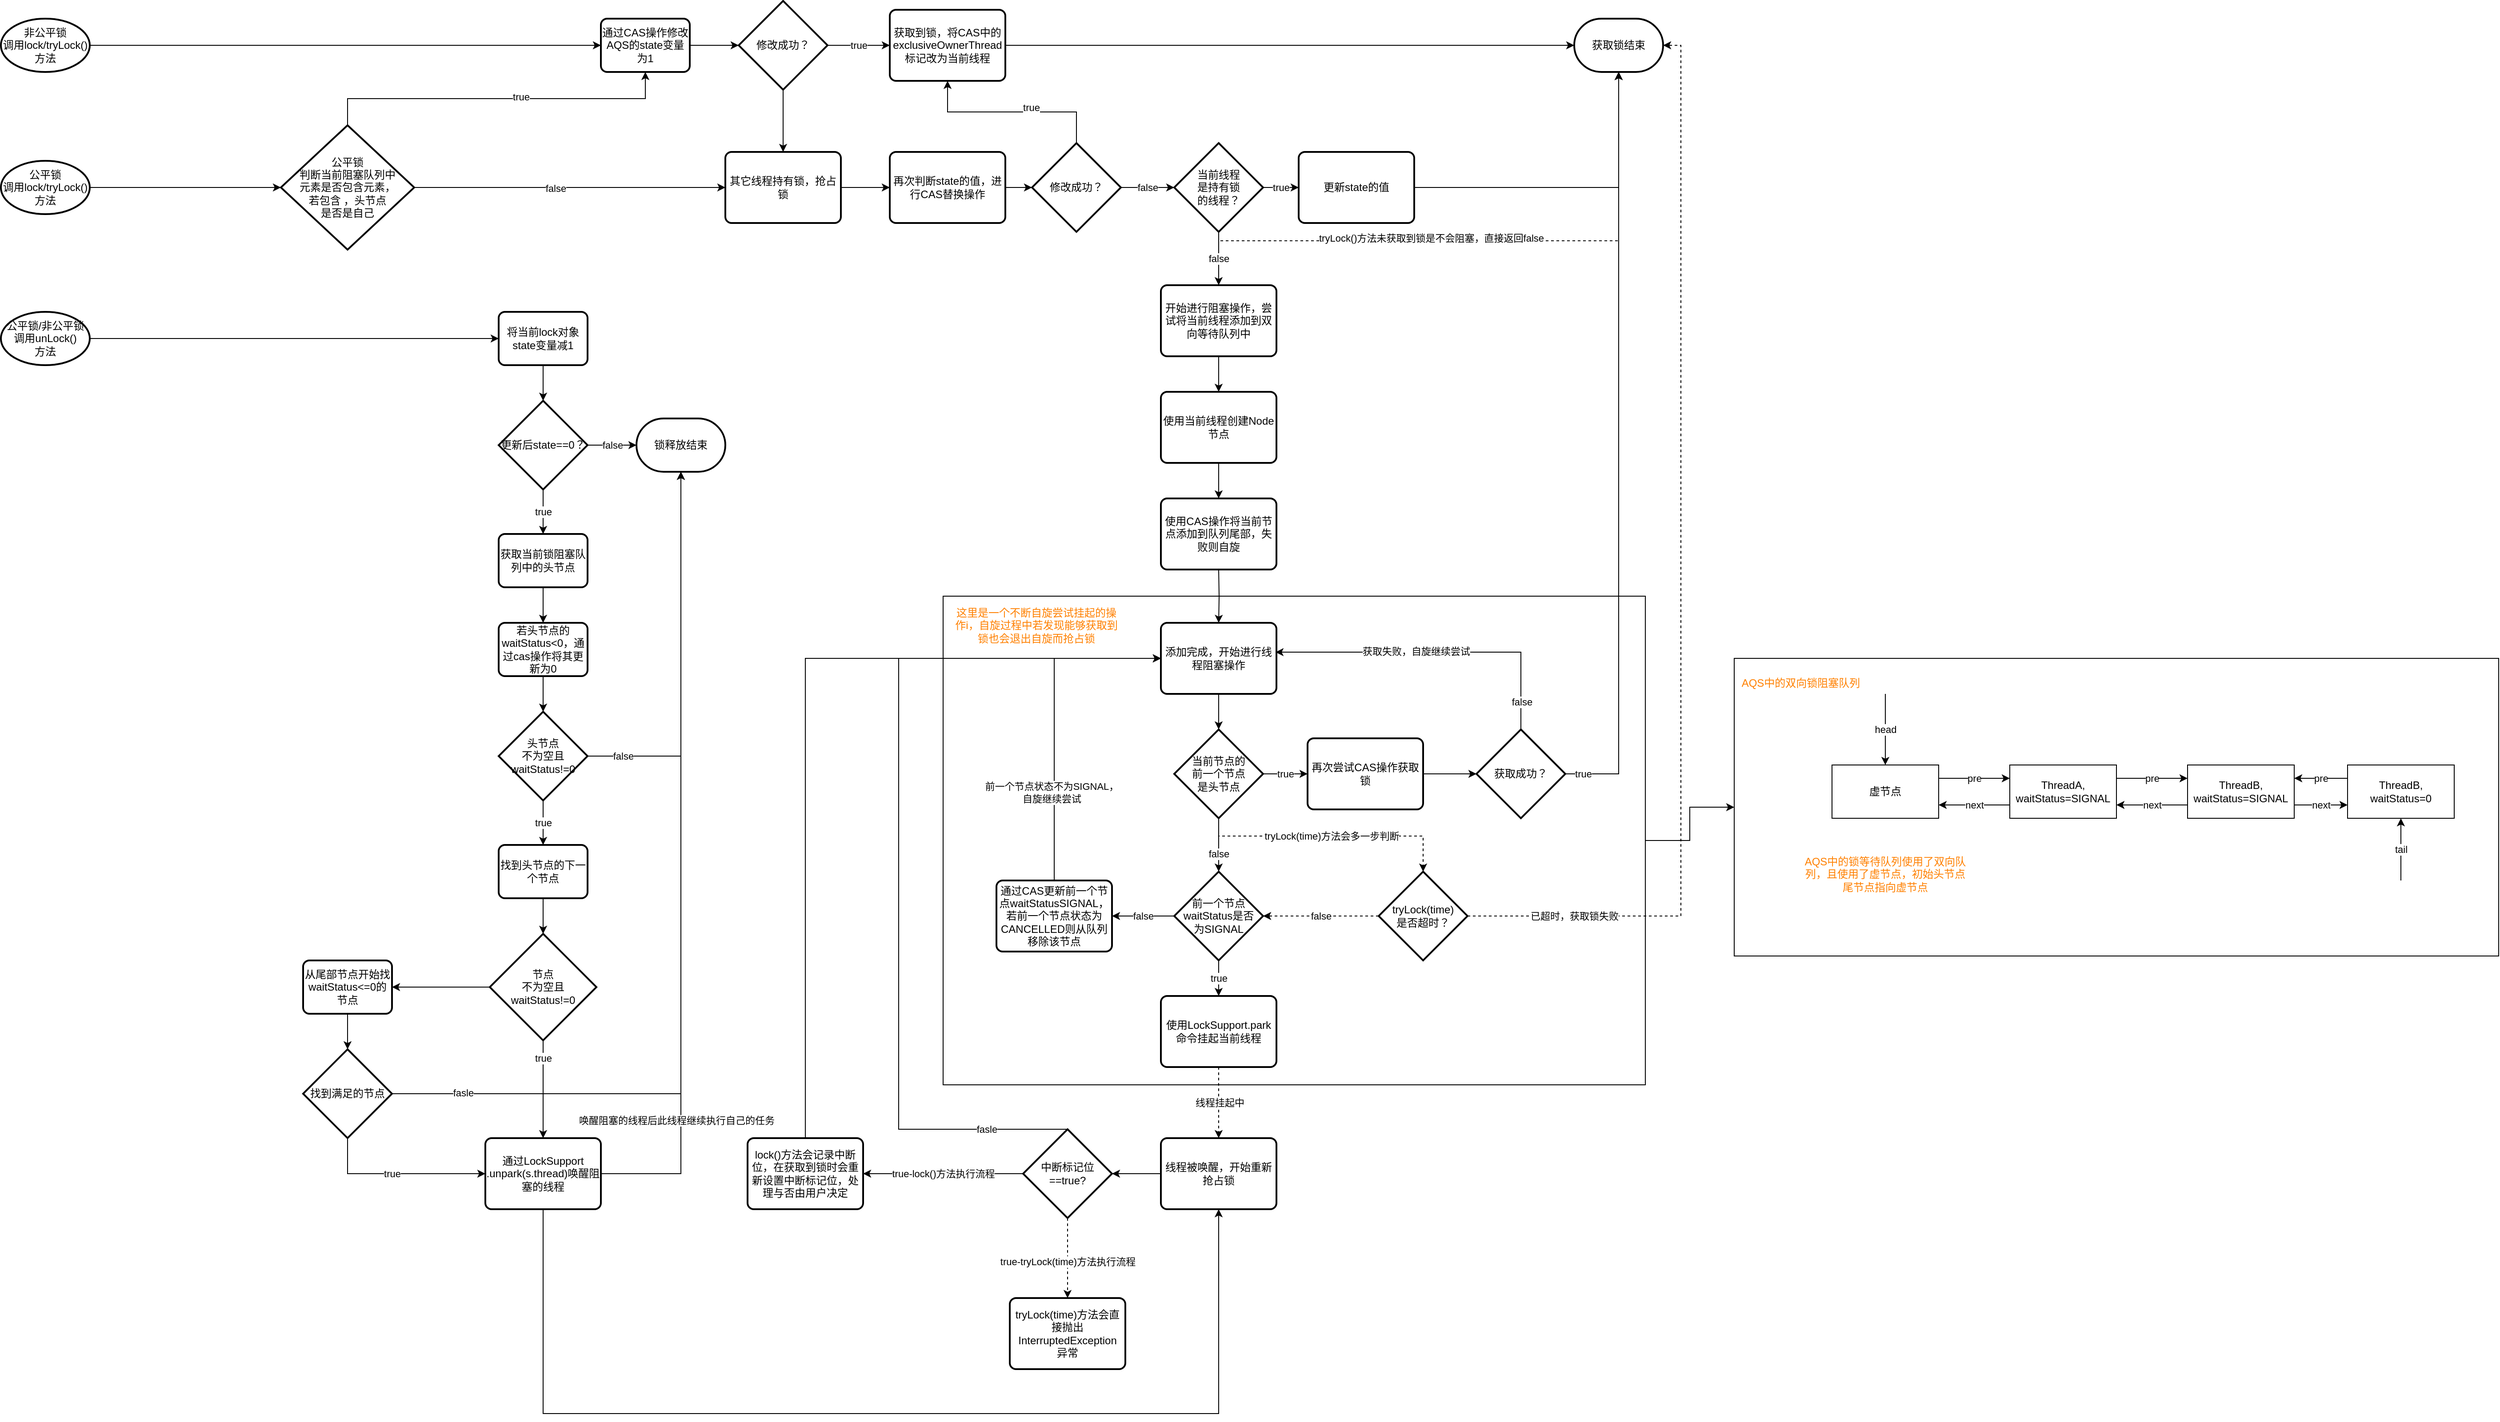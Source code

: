 <mxfile version="17.4.6" type="github"><diagram id="Fo5455U1g9uUfa7gWsRw" name="第 1 页"><mxGraphModel dx="2750" dy="827" grid="1" gridSize="10" guides="1" tooltips="1" connect="1" arrows="1" fold="1" page="0" pageScale="1" pageWidth="827" pageHeight="1169" math="0" shadow="0"><root><mxCell id="0"/><mxCell id="1" parent="0"/><mxCell id="-DH7uVkKfLV2x78GaPne-37" style="edgeStyle=orthogonalEdgeStyle;rounded=0;orthogonalLoop=1;jettySize=auto;html=1;exitX=1;exitY=0.5;exitDx=0;exitDy=0;fontColor=#000000;" parent="1" source="-DH7uVkKfLV2x78GaPne-15" target="-DH7uVkKfLV2x78GaPne-36" edge="1"><mxGeometry relative="1" as="geometry"/></mxCell><mxCell id="-DH7uVkKfLV2x78GaPne-15" value="" style="rounded=0;whiteSpace=wrap;html=1;fontColor=#000000;fillColor=none;" parent="1" vertex="1"><mxGeometry x="-130" y="980" width="790" height="550" as="geometry"/></mxCell><mxCell id="E1jgpCIhJk1g_cDhBVIw-1" value="非公平锁&lt;br&gt;调用lock/tryLock()&lt;br&gt;方法" style="strokeWidth=2;html=1;shape=mxgraph.flowchart.start_1;whiteSpace=wrap;" parent="1" vertex="1"><mxGeometry x="-1190" y="330" width="100" height="60" as="geometry"/></mxCell><mxCell id="E1jgpCIhJk1g_cDhBVIw-7" style="edgeStyle=orthogonalEdgeStyle;rounded=0;orthogonalLoop=1;jettySize=auto;html=1;exitX=1;exitY=0.5;exitDx=0;exitDy=0;exitPerimeter=0;" parent="1" source="E1jgpCIhJk1g_cDhBVIw-1" target="E1jgpCIhJk1g_cDhBVIw-5" edge="1"><mxGeometry relative="1" as="geometry"><mxPoint x="-530" y="360" as="sourcePoint"/></mxGeometry></mxCell><mxCell id="E1jgpCIhJk1g_cDhBVIw-10" style="edgeStyle=orthogonalEdgeStyle;rounded=0;orthogonalLoop=1;jettySize=auto;html=1;exitX=1;exitY=0.5;exitDx=0;exitDy=0;" parent="1" source="E1jgpCIhJk1g_cDhBVIw-5" target="E1jgpCIhJk1g_cDhBVIw-9" edge="1"><mxGeometry relative="1" as="geometry"/></mxCell><mxCell id="E1jgpCIhJk1g_cDhBVIw-5" value="通过CAS操作修改AQS的state变量为1" style="rounded=1;whiteSpace=wrap;html=1;absoluteArcSize=1;arcSize=14;strokeWidth=2;" parent="1" vertex="1"><mxGeometry x="-515" y="330" width="100" height="60" as="geometry"/></mxCell><mxCell id="E1jgpCIhJk1g_cDhBVIw-12" value="true" style="edgeStyle=orthogonalEdgeStyle;rounded=0;orthogonalLoop=1;jettySize=auto;html=1;exitX=1;exitY=0.5;exitDx=0;exitDy=0;exitPerimeter=0;" parent="1" source="E1jgpCIhJk1g_cDhBVIw-9" target="E1jgpCIhJk1g_cDhBVIw-11" edge="1"><mxGeometry relative="1" as="geometry"/></mxCell><mxCell id="E1jgpCIhJk1g_cDhBVIw-17" style="edgeStyle=orthogonalEdgeStyle;rounded=0;orthogonalLoop=1;jettySize=auto;html=1;exitX=0.5;exitY=1;exitDx=0;exitDy=0;exitPerimeter=0;" parent="1" source="E1jgpCIhJk1g_cDhBVIw-9" target="E1jgpCIhJk1g_cDhBVIw-16" edge="1"><mxGeometry relative="1" as="geometry"/></mxCell><mxCell id="E1jgpCIhJk1g_cDhBVIw-9" value="修改成功？" style="strokeWidth=2;html=1;shape=mxgraph.flowchart.decision;whiteSpace=wrap;" parent="1" vertex="1"><mxGeometry x="-360" y="310" width="100" height="100" as="geometry"/></mxCell><mxCell id="E1jgpCIhJk1g_cDhBVIw-14" style="edgeStyle=orthogonalEdgeStyle;rounded=0;orthogonalLoop=1;jettySize=auto;html=1;exitX=1;exitY=0.5;exitDx=0;exitDy=0;" parent="1" source="E1jgpCIhJk1g_cDhBVIw-11" target="E1jgpCIhJk1g_cDhBVIw-13" edge="1"><mxGeometry relative="1" as="geometry"/></mxCell><mxCell id="E1jgpCIhJk1g_cDhBVIw-11" value="获取到锁，将CAS中的exclusiveOwnerThread标记改为当前线程" style="rounded=1;whiteSpace=wrap;html=1;absoluteArcSize=1;arcSize=14;strokeWidth=2;" parent="1" vertex="1"><mxGeometry x="-190" y="320" width="130" height="80" as="geometry"/></mxCell><mxCell id="E1jgpCIhJk1g_cDhBVIw-13" value="获取锁结束" style="strokeWidth=2;html=1;shape=mxgraph.flowchart.terminator;whiteSpace=wrap;" parent="1" vertex="1"><mxGeometry x="580" y="330" width="100" height="60" as="geometry"/></mxCell><mxCell id="E1jgpCIhJk1g_cDhBVIw-19" style="edgeStyle=orthogonalEdgeStyle;rounded=0;orthogonalLoop=1;jettySize=auto;html=1;exitX=1;exitY=0.5;exitDx=0;exitDy=0;" parent="1" source="E1jgpCIhJk1g_cDhBVIw-16" target="E1jgpCIhJk1g_cDhBVIw-18" edge="1"><mxGeometry relative="1" as="geometry"/></mxCell><mxCell id="E1jgpCIhJk1g_cDhBVIw-16" value="其它线程持有锁，抢占锁" style="rounded=1;whiteSpace=wrap;html=1;absoluteArcSize=1;arcSize=14;strokeWidth=2;" parent="1" vertex="1"><mxGeometry x="-375" y="480" width="130" height="80" as="geometry"/></mxCell><mxCell id="E1jgpCIhJk1g_cDhBVIw-23" style="edgeStyle=orthogonalEdgeStyle;rounded=0;orthogonalLoop=1;jettySize=auto;html=1;exitX=1;exitY=0.5;exitDx=0;exitDy=0;" parent="1" source="E1jgpCIhJk1g_cDhBVIw-18" target="E1jgpCIhJk1g_cDhBVIw-20" edge="1"><mxGeometry relative="1" as="geometry"/></mxCell><mxCell id="E1jgpCIhJk1g_cDhBVIw-18" value="再次判断state的值，进行CAS替换操作" style="rounded=1;whiteSpace=wrap;html=1;absoluteArcSize=1;arcSize=14;strokeWidth=2;" parent="1" vertex="1"><mxGeometry x="-190" y="480" width="130" height="80" as="geometry"/></mxCell><mxCell id="E1jgpCIhJk1g_cDhBVIw-21" style="edgeStyle=orthogonalEdgeStyle;rounded=0;orthogonalLoop=1;jettySize=auto;html=1;exitX=0.5;exitY=0;exitDx=0;exitDy=0;exitPerimeter=0;entryX=0.5;entryY=1;entryDx=0;entryDy=0;" parent="1" source="E1jgpCIhJk1g_cDhBVIw-20" target="E1jgpCIhJk1g_cDhBVIw-11" edge="1"><mxGeometry relative="1" as="geometry"/></mxCell><mxCell id="E1jgpCIhJk1g_cDhBVIw-22" value="true" style="edgeLabel;html=1;align=center;verticalAlign=middle;resizable=0;points=[];" parent="E1jgpCIhJk1g_cDhBVIw-21" connectable="0" vertex="1"><mxGeometry x="-0.196" y="-5" relative="1" as="geometry"><mxPoint as="offset"/></mxGeometry></mxCell><mxCell id="E1jgpCIhJk1g_cDhBVIw-26" value="false" style="edgeStyle=orthogonalEdgeStyle;rounded=0;orthogonalLoop=1;jettySize=auto;html=1;exitX=1;exitY=0.5;exitDx=0;exitDy=0;exitPerimeter=0;entryX=0;entryY=0.5;entryDx=0;entryDy=0;entryPerimeter=0;" parent="1" source="E1jgpCIhJk1g_cDhBVIw-20" target="E1jgpCIhJk1g_cDhBVIw-25" edge="1"><mxGeometry relative="1" as="geometry"/></mxCell><mxCell id="E1jgpCIhJk1g_cDhBVIw-20" value="修改成功？" style="strokeWidth=2;html=1;shape=mxgraph.flowchart.decision;whiteSpace=wrap;" parent="1" vertex="1"><mxGeometry x="-30" y="470" width="100" height="100" as="geometry"/></mxCell><mxCell id="E1jgpCIhJk1g_cDhBVIw-29" value="true" style="edgeStyle=orthogonalEdgeStyle;rounded=0;orthogonalLoop=1;jettySize=auto;html=1;exitX=1;exitY=0.5;exitDx=0;exitDy=0;exitPerimeter=0;" parent="1" source="E1jgpCIhJk1g_cDhBVIw-25" target="E1jgpCIhJk1g_cDhBVIw-28" edge="1"><mxGeometry relative="1" as="geometry"/></mxCell><mxCell id="E1jgpCIhJk1g_cDhBVIw-32" value="false" style="edgeStyle=orthogonalEdgeStyle;rounded=0;orthogonalLoop=1;jettySize=auto;html=1;exitX=0.5;exitY=1;exitDx=0;exitDy=0;exitPerimeter=0;" parent="1" source="E1jgpCIhJk1g_cDhBVIw-25" target="E1jgpCIhJk1g_cDhBVIw-31" edge="1"><mxGeometry relative="1" as="geometry"/></mxCell><mxCell id="-DH7uVkKfLV2x78GaPne-47" style="edgeStyle=orthogonalEdgeStyle;rounded=0;orthogonalLoop=1;jettySize=auto;html=1;exitX=0.5;exitY=1;exitDx=0;exitDy=0;exitPerimeter=0;fontColor=#000000;strokeColor=#000000;dashed=1;entryX=0.5;entryY=1;entryDx=0;entryDy=0;entryPerimeter=0;" parent="1" source="E1jgpCIhJk1g_cDhBVIw-25" target="E1jgpCIhJk1g_cDhBVIw-13" edge="1"><mxGeometry relative="1" as="geometry"><mxPoint x="690" y="430" as="targetPoint"/><Array as="points"><mxPoint x="180" y="580"/><mxPoint x="630" y="580"/></Array></mxGeometry></mxCell><mxCell id="-DH7uVkKfLV2x78GaPne-48" value="tryLock()方法未获取到锁是不会阻塞，直接返回false" style="edgeLabel;html=1;align=center;verticalAlign=middle;resizable=0;points=[];fontColor=#000000;" parent="-DH7uVkKfLV2x78GaPne-47" connectable="0" vertex="1"><mxGeometry x="-0.235" y="3" relative="1" as="geometry"><mxPoint as="offset"/></mxGeometry></mxCell><mxCell id="E1jgpCIhJk1g_cDhBVIw-25" value="当前线程&lt;br&gt;是持有锁&lt;br&gt;的线程？" style="strokeWidth=2;html=1;shape=mxgraph.flowchart.decision;whiteSpace=wrap;" parent="1" vertex="1"><mxGeometry x="130" y="470" width="100" height="100" as="geometry"/></mxCell><mxCell id="-DH7uVkKfLV2x78GaPne-40" style="edgeStyle=orthogonalEdgeStyle;rounded=0;orthogonalLoop=1;jettySize=auto;html=1;exitX=1;exitY=0.5;exitDx=0;exitDy=0;fontColor=#000000;strokeColor=#000000;entryX=0.5;entryY=1;entryDx=0;entryDy=0;entryPerimeter=0;" parent="1" source="E1jgpCIhJk1g_cDhBVIw-28" target="E1jgpCIhJk1g_cDhBVIw-13" edge="1"><mxGeometry relative="1" as="geometry"><mxPoint x="620" y="420" as="targetPoint"/></mxGeometry></mxCell><mxCell id="E1jgpCIhJk1g_cDhBVIw-28" value="更新state的值" style="rounded=1;whiteSpace=wrap;html=1;absoluteArcSize=1;arcSize=14;strokeWidth=2;" parent="1" vertex="1"><mxGeometry x="270" y="480" width="130" height="80" as="geometry"/></mxCell><mxCell id="E1jgpCIhJk1g_cDhBVIw-34" style="edgeStyle=orthogonalEdgeStyle;rounded=0;orthogonalLoop=1;jettySize=auto;html=1;exitX=0.5;exitY=1;exitDx=0;exitDy=0;" parent="1" source="E1jgpCIhJk1g_cDhBVIw-31" target="E1jgpCIhJk1g_cDhBVIw-33" edge="1"><mxGeometry relative="1" as="geometry"/></mxCell><mxCell id="E1jgpCIhJk1g_cDhBVIw-31" value="开始进行阻塞操作，尝试将当前线程添加到双向等待队列中" style="rounded=1;whiteSpace=wrap;html=1;absoluteArcSize=1;arcSize=14;strokeWidth=2;" parent="1" vertex="1"><mxGeometry x="115" y="630" width="130" height="80" as="geometry"/></mxCell><mxCell id="E1jgpCIhJk1g_cDhBVIw-39" style="edgeStyle=orthogonalEdgeStyle;rounded=0;orthogonalLoop=1;jettySize=auto;html=1;exitX=0.5;exitY=1;exitDx=0;exitDy=0;entryX=0.5;entryY=0;entryDx=0;entryDy=0;" parent="1" source="E1jgpCIhJk1g_cDhBVIw-33" target="E1jgpCIhJk1g_cDhBVIw-37" edge="1"><mxGeometry relative="1" as="geometry"><mxPoint x="180" y="880" as="targetPoint"/></mxGeometry></mxCell><mxCell id="E1jgpCIhJk1g_cDhBVIw-33" value="使用当前线程创建Node节点" style="rounded=1;whiteSpace=wrap;html=1;absoluteArcSize=1;arcSize=14;strokeWidth=2;" parent="1" vertex="1"><mxGeometry x="115" y="750" width="130" height="80" as="geometry"/></mxCell><mxCell id="E1jgpCIhJk1g_cDhBVIw-43" style="edgeStyle=orthogonalEdgeStyle;rounded=0;orthogonalLoop=1;jettySize=auto;html=1;exitX=0.5;exitY=1;exitDx=0;exitDy=0;fontColor=#FF8000;" parent="1" target="E1jgpCIhJk1g_cDhBVIw-42" edge="1"><mxGeometry relative="1" as="geometry"><mxPoint x="180" y="950" as="sourcePoint"/></mxGeometry></mxCell><mxCell id="E1jgpCIhJk1g_cDhBVIw-37" value="使用CAS操作将当前节点添加到队列尾部，失败则自旋" style="rounded=1;whiteSpace=wrap;html=1;absoluteArcSize=1;arcSize=14;strokeWidth=2;" parent="1" vertex="1"><mxGeometry x="115" y="870" width="130" height="80" as="geometry"/></mxCell><mxCell id="E1jgpCIhJk1g_cDhBVIw-40" value="&lt;font color=&quot;#ff8000&quot;&gt;AQS中的锁等待队列使用了双向队列，且使用了虚节点，初始头节点尾节点指向虚节点&lt;/font&gt;" style="text;html=1;strokeColor=none;fillColor=none;align=center;verticalAlign=middle;whiteSpace=wrap;rounded=0;" parent="1" vertex="1"><mxGeometry x="835" y="1260" width="190" height="65" as="geometry"/></mxCell><mxCell id="E1jgpCIhJk1g_cDhBVIw-45" style="edgeStyle=orthogonalEdgeStyle;rounded=0;orthogonalLoop=1;jettySize=auto;html=1;exitX=0.5;exitY=1;exitDx=0;exitDy=0;fontColor=#FF8000;" parent="1" source="E1jgpCIhJk1g_cDhBVIw-42" target="E1jgpCIhJk1g_cDhBVIw-46" edge="1"><mxGeometry relative="1" as="geometry"><mxPoint x="180" y="1120" as="targetPoint"/></mxGeometry></mxCell><mxCell id="E1jgpCIhJk1g_cDhBVIw-42" value="添加完成，开始进行线程阻塞操作" style="rounded=1;whiteSpace=wrap;html=1;absoluteArcSize=1;arcSize=14;strokeWidth=2;" parent="1" vertex="1"><mxGeometry x="115" y="1010" width="130" height="80" as="geometry"/></mxCell><mxCell id="-DH7uVkKfLV2x78GaPne-5" value="false" style="edgeStyle=orthogonalEdgeStyle;rounded=0;orthogonalLoop=1;jettySize=auto;html=1;exitX=0.5;exitY=1;exitDx=0;exitDy=0;exitPerimeter=0;fontColor=#000000;" parent="1" source="E1jgpCIhJk1g_cDhBVIw-46" target="-DH7uVkKfLV2x78GaPne-6" edge="1"><mxGeometry x="0.333" relative="1" as="geometry"><mxPoint x="180" y="1250" as="sourcePoint"/><mxPoint x="180" y="1290" as="targetPoint"/><mxPoint as="offset"/></mxGeometry></mxCell><mxCell id="-DH7uVkKfLV2x78GaPne-39" value="true" style="edgeStyle=orthogonalEdgeStyle;rounded=0;orthogonalLoop=1;jettySize=auto;html=1;exitX=1;exitY=0.5;exitDx=0;exitDy=0;exitPerimeter=0;entryX=0;entryY=0.5;entryDx=0;entryDy=0;fontColor=#000000;strokeColor=#000000;" parent="1" source="E1jgpCIhJk1g_cDhBVIw-46" target="E1jgpCIhJk1g_cDhBVIw-47" edge="1"><mxGeometry relative="1" as="geometry"/></mxCell><mxCell id="-DH7uVkKfLV2x78GaPne-55" style="edgeStyle=orthogonalEdgeStyle;rounded=0;orthogonalLoop=1;jettySize=auto;html=1;exitX=0.5;exitY=1;exitDx=0;exitDy=0;exitPerimeter=0;dashed=1;fontColor=#000000;strokeColor=#000000;entryX=0.5;entryY=0;entryDx=0;entryDy=0;entryPerimeter=0;" parent="1" source="E1jgpCIhJk1g_cDhBVIw-46" target="-DH7uVkKfLV2x78GaPne-52" edge="1"><mxGeometry relative="1" as="geometry"><mxPoint x="180" y="1250" as="sourcePoint"/><Array as="points"><mxPoint x="180" y="1250"/><mxPoint x="410" y="1250"/></Array></mxGeometry></mxCell><mxCell id="-DH7uVkKfLV2x78GaPne-105" value="tryLock(time)方法会多一步判断" style="edgeLabel;html=1;align=center;verticalAlign=middle;resizable=0;points=[];fontColor=#000000;" parent="-DH7uVkKfLV2x78GaPne-55" connectable="0" vertex="1"><mxGeometry x="0.217" y="-1" relative="1" as="geometry"><mxPoint x="-30" y="-1" as="offset"/></mxGeometry></mxCell><mxCell id="E1jgpCIhJk1g_cDhBVIw-46" value="当前节点的&lt;br&gt;前一个节点&lt;br&gt;是头节点" style="strokeWidth=2;html=1;shape=mxgraph.flowchart.decision;whiteSpace=wrap;" parent="1" vertex="1"><mxGeometry x="130" y="1130" width="100" height="100" as="geometry"/></mxCell><mxCell id="E1jgpCIhJk1g_cDhBVIw-51" style="edgeStyle=orthogonalEdgeStyle;rounded=0;orthogonalLoop=1;jettySize=auto;html=1;exitX=1;exitY=0.5;exitDx=0;exitDy=0;fontColor=#FF8000;" parent="1" source="E1jgpCIhJk1g_cDhBVIw-47" target="E1jgpCIhJk1g_cDhBVIw-49" edge="1"><mxGeometry relative="1" as="geometry"/></mxCell><mxCell id="E1jgpCIhJk1g_cDhBVIw-47" value="再次尝试CAS操作获取锁" style="rounded=1;whiteSpace=wrap;html=1;absoluteArcSize=1;arcSize=14;strokeWidth=2;" parent="1" vertex="1"><mxGeometry x="280" y="1140" width="130" height="80" as="geometry"/></mxCell><mxCell id="-DH7uVkKfLV2x78GaPne-1" style="edgeStyle=orthogonalEdgeStyle;rounded=0;orthogonalLoop=1;jettySize=auto;html=1;exitX=0.5;exitY=0;exitDx=0;exitDy=0;exitPerimeter=0;entryX=0.992;entryY=0.413;entryDx=0;entryDy=0;entryPerimeter=0;fontColor=#000000;" parent="1" source="E1jgpCIhJk1g_cDhBVIw-49" target="E1jgpCIhJk1g_cDhBVIw-42" edge="1"><mxGeometry relative="1" as="geometry"/></mxCell><mxCell id="-DH7uVkKfLV2x78GaPne-2" value="false" style="edgeLabel;html=1;align=center;verticalAlign=middle;resizable=0;points=[];fontColor=#000000;" parent="-DH7uVkKfLV2x78GaPne-1" connectable="0" vertex="1"><mxGeometry x="-0.829" y="-1" relative="1" as="geometry"><mxPoint as="offset"/></mxGeometry></mxCell><mxCell id="-DH7uVkKfLV2x78GaPne-3" value="获取失败，自旋继续尝试" style="edgeLabel;html=1;align=center;verticalAlign=middle;resizable=0;points=[];fontColor=#000000;" parent="-DH7uVkKfLV2x78GaPne-1" connectable="0" vertex="1"><mxGeometry x="0.129" y="-1" relative="1" as="geometry"><mxPoint as="offset"/></mxGeometry></mxCell><mxCell id="-DH7uVkKfLV2x78GaPne-41" style="edgeStyle=orthogonalEdgeStyle;rounded=0;orthogonalLoop=1;jettySize=auto;html=1;exitX=1;exitY=0.5;exitDx=0;exitDy=0;exitPerimeter=0;entryX=0.5;entryY=1;entryDx=0;entryDy=0;entryPerimeter=0;fontColor=#000000;strokeColor=#000000;" parent="1" source="E1jgpCIhJk1g_cDhBVIw-49" target="E1jgpCIhJk1g_cDhBVIw-13" edge="1"><mxGeometry relative="1" as="geometry"/></mxCell><mxCell id="-DH7uVkKfLV2x78GaPne-42" value="true" style="edgeLabel;html=1;align=center;verticalAlign=middle;resizable=0;points=[];fontColor=#000000;" parent="-DH7uVkKfLV2x78GaPne-41" connectable="0" vertex="1"><mxGeometry x="-0.805" y="2" relative="1" as="geometry"><mxPoint x="-38" y="23" as="offset"/></mxGeometry></mxCell><mxCell id="E1jgpCIhJk1g_cDhBVIw-49" value="获取成功？" style="strokeWidth=2;html=1;shape=mxgraph.flowchart.decision;whiteSpace=wrap;" parent="1" vertex="1"><mxGeometry x="470" y="1130" width="100" height="100" as="geometry"/></mxCell><mxCell id="-DH7uVkKfLV2x78GaPne-8" value="true" style="edgeStyle=orthogonalEdgeStyle;rounded=0;orthogonalLoop=1;jettySize=auto;html=1;exitX=0.5;exitY=1;exitDx=0;exitDy=0;exitPerimeter=0;fontColor=#000000;" parent="1" source="-DH7uVkKfLV2x78GaPne-6" target="-DH7uVkKfLV2x78GaPne-7" edge="1"><mxGeometry relative="1" as="geometry"/></mxCell><mxCell id="-DH7uVkKfLV2x78GaPne-10" value="false" style="edgeStyle=orthogonalEdgeStyle;rounded=0;orthogonalLoop=1;jettySize=auto;html=1;exitX=0;exitY=0.5;exitDx=0;exitDy=0;exitPerimeter=0;fontColor=#000000;" parent="1" source="-DH7uVkKfLV2x78GaPne-6" target="-DH7uVkKfLV2x78GaPne-9" edge="1"><mxGeometry relative="1" as="geometry"/></mxCell><mxCell id="-DH7uVkKfLV2x78GaPne-6" value="前一个节点waitStatus是否&lt;br&gt;为SIGNAL" style="strokeWidth=2;html=1;shape=mxgraph.flowchart.decision;whiteSpace=wrap;" parent="1" vertex="1"><mxGeometry x="130" y="1290" width="100" height="100" as="geometry"/></mxCell><mxCell id="-DH7uVkKfLV2x78GaPne-14" value="线程挂起中" style="edgeStyle=orthogonalEdgeStyle;rounded=0;orthogonalLoop=1;jettySize=auto;html=1;exitX=0.5;exitY=1;exitDx=0;exitDy=0;fontColor=#000000;dashed=1;" parent="1" source="-DH7uVkKfLV2x78GaPne-7" edge="1"><mxGeometry relative="1" as="geometry"><mxPoint x="180" y="1590" as="targetPoint"/></mxGeometry></mxCell><mxCell id="-DH7uVkKfLV2x78GaPne-7" value="使用LockSupport.park命令挂起当前线程" style="rounded=1;whiteSpace=wrap;html=1;absoluteArcSize=1;arcSize=14;strokeWidth=2;" parent="1" vertex="1"><mxGeometry x="115" y="1430" width="130" height="80" as="geometry"/></mxCell><mxCell id="-DH7uVkKfLV2x78GaPne-11" style="edgeStyle=orthogonalEdgeStyle;rounded=0;orthogonalLoop=1;jettySize=auto;html=1;exitX=0.5;exitY=0;exitDx=0;exitDy=0;entryX=0;entryY=0.5;entryDx=0;entryDy=0;fontColor=#000000;" parent="1" source="-DH7uVkKfLV2x78GaPne-9" target="E1jgpCIhJk1g_cDhBVIw-42" edge="1"><mxGeometry relative="1" as="geometry"/></mxCell><mxCell id="-DH7uVkKfLV2x78GaPne-12" value="前一个节点状态不为SIGNAL，&lt;br&gt;自旋继续尝试" style="edgeLabel;html=1;align=center;verticalAlign=middle;resizable=0;points=[];fontColor=#000000;" parent="-DH7uVkKfLV2x78GaPne-11" connectable="0" vertex="1"><mxGeometry x="-0.465" y="3" relative="1" as="geometry"><mxPoint as="offset"/></mxGeometry></mxCell><mxCell id="-DH7uVkKfLV2x78GaPne-9" value="通过CAS更新前一个节点waitStatusSIGNAL，若前一个节点状态为CANCELLED则从队列移除该节点" style="rounded=1;whiteSpace=wrap;html=1;absoluteArcSize=1;arcSize=14;strokeWidth=2;" parent="1" vertex="1"><mxGeometry x="-70" y="1300" width="130" height="80" as="geometry"/></mxCell><mxCell id="-DH7uVkKfLV2x78GaPne-107" style="edgeStyle=orthogonalEdgeStyle;rounded=0;orthogonalLoop=1;jettySize=auto;html=1;exitX=0;exitY=0.5;exitDx=0;exitDy=0;fontColor=#000000;strokeColor=#000000;" parent="1" source="-DH7uVkKfLV2x78GaPne-13" target="-DH7uVkKfLV2x78GaPne-106" edge="1"><mxGeometry relative="1" as="geometry"/></mxCell><mxCell id="-DH7uVkKfLV2x78GaPne-13" value="线程被唤醒，开始重新抢占锁" style="rounded=1;whiteSpace=wrap;html=1;absoluteArcSize=1;arcSize=14;strokeWidth=2;" parent="1" vertex="1"><mxGeometry x="115" y="1590" width="130" height="80" as="geometry"/></mxCell><mxCell id="-DH7uVkKfLV2x78GaPne-16" value="&lt;font color=&quot;#ff8000&quot;&gt;这里是一个不断自旋尝试挂起的操作i，自旋过程中若发现能够获取到锁也会退出自旋而抢占锁&lt;/font&gt;" style="text;html=1;strokeColor=none;fillColor=none;align=center;verticalAlign=middle;whiteSpace=wrap;rounded=0;" parent="1" vertex="1"><mxGeometry x="-120" y="980" width="190" height="65" as="geometry"/></mxCell><mxCell id="-DH7uVkKfLV2x78GaPne-20" value="pre" style="edgeStyle=orthogonalEdgeStyle;rounded=0;orthogonalLoop=1;jettySize=auto;html=1;exitX=1;exitY=0.25;exitDx=0;exitDy=0;entryX=0;entryY=0.25;entryDx=0;entryDy=0;fontColor=#000000;" parent="1" source="-DH7uVkKfLV2x78GaPne-17" target="-DH7uVkKfLV2x78GaPne-18" edge="1"><mxGeometry relative="1" as="geometry"/></mxCell><mxCell id="-DH7uVkKfLV2x78GaPne-17" value="虚节点" style="rounded=0;whiteSpace=wrap;html=1;fontColor=#000000;fillColor=none;" parent="1" vertex="1"><mxGeometry x="870" y="1170" width="120" height="60" as="geometry"/></mxCell><mxCell id="-DH7uVkKfLV2x78GaPne-21" value="next" style="edgeStyle=orthogonalEdgeStyle;rounded=0;orthogonalLoop=1;jettySize=auto;html=1;exitX=0;exitY=0.75;exitDx=0;exitDy=0;entryX=1;entryY=0.75;entryDx=0;entryDy=0;fontColor=#000000;" parent="1" source="-DH7uVkKfLV2x78GaPne-18" target="-DH7uVkKfLV2x78GaPne-17" edge="1"><mxGeometry relative="1" as="geometry"/></mxCell><mxCell id="-DH7uVkKfLV2x78GaPne-22" value="pre" style="edgeStyle=orthogonalEdgeStyle;rounded=0;orthogonalLoop=1;jettySize=auto;html=1;exitX=1;exitY=0.25;exitDx=0;exitDy=0;entryX=0;entryY=0.25;entryDx=0;entryDy=0;fontColor=#000000;" parent="1" source="-DH7uVkKfLV2x78GaPne-18" target="-DH7uVkKfLV2x78GaPne-19" edge="1"><mxGeometry relative="1" as="geometry"/></mxCell><mxCell id="-DH7uVkKfLV2x78GaPne-18" value="ThreadA,&lt;br&gt;waitStatus=SIGNAL" style="rounded=0;whiteSpace=wrap;html=1;fontColor=#000000;fillColor=none;" parent="1" vertex="1"><mxGeometry x="1070" y="1170" width="120" height="60" as="geometry"/></mxCell><mxCell id="-DH7uVkKfLV2x78GaPne-23" value="next" style="edgeStyle=orthogonalEdgeStyle;rounded=0;orthogonalLoop=1;jettySize=auto;html=1;exitX=0;exitY=0.75;exitDx=0;exitDy=0;entryX=1;entryY=0.75;entryDx=0;entryDy=0;fontColor=#000000;" parent="1" source="-DH7uVkKfLV2x78GaPne-19" target="-DH7uVkKfLV2x78GaPne-18" edge="1"><mxGeometry relative="1" as="geometry"/></mxCell><mxCell id="-DH7uVkKfLV2x78GaPne-35" value="next" style="edgeStyle=orthogonalEdgeStyle;rounded=0;orthogonalLoop=1;jettySize=auto;html=1;exitX=1;exitY=0.75;exitDx=0;exitDy=0;entryX=0;entryY=0.75;entryDx=0;entryDy=0;fontColor=#000000;" parent="1" source="-DH7uVkKfLV2x78GaPne-19" target="-DH7uVkKfLV2x78GaPne-28" edge="1"><mxGeometry relative="1" as="geometry"/></mxCell><mxCell id="-DH7uVkKfLV2x78GaPne-19" value="ThreadB,&lt;br&gt;waitStatus=SIGNAL" style="rounded=0;whiteSpace=wrap;html=1;fontColor=#000000;fillColor=none;" parent="1" vertex="1"><mxGeometry x="1270" y="1170" width="120" height="60" as="geometry"/></mxCell><mxCell id="-DH7uVkKfLV2x78GaPne-24" value="head" style="endArrow=classic;html=1;rounded=0;fontColor=#000000;entryX=0.5;entryY=0;entryDx=0;entryDy=0;" parent="1" target="-DH7uVkKfLV2x78GaPne-17" edge="1"><mxGeometry width="50" height="50" relative="1" as="geometry"><mxPoint x="930" y="1090" as="sourcePoint"/><mxPoint x="900" y="1040" as="targetPoint"/></mxGeometry></mxCell><mxCell id="-DH7uVkKfLV2x78GaPne-34" value="pre" style="edgeStyle=orthogonalEdgeStyle;rounded=0;orthogonalLoop=1;jettySize=auto;html=1;exitX=0;exitY=0.25;exitDx=0;exitDy=0;entryX=1;entryY=0.25;entryDx=0;entryDy=0;fontColor=#000000;" parent="1" source="-DH7uVkKfLV2x78GaPne-28" target="-DH7uVkKfLV2x78GaPne-19" edge="1"><mxGeometry relative="1" as="geometry"/></mxCell><mxCell id="-DH7uVkKfLV2x78GaPne-28" value="ThreadB,&lt;br&gt;waitStatus=0" style="rounded=0;whiteSpace=wrap;html=1;fontColor=#000000;fillColor=none;" parent="1" vertex="1"><mxGeometry x="1450" y="1170" width="120" height="60" as="geometry"/></mxCell><mxCell id="-DH7uVkKfLV2x78GaPne-29" value="tail" style="endArrow=classic;html=1;rounded=0;fontColor=#000000;entryX=0.5;entryY=1;entryDx=0;entryDy=0;" parent="1" target="-DH7uVkKfLV2x78GaPne-28" edge="1"><mxGeometry width="50" height="50" relative="1" as="geometry"><mxPoint x="1510" y="1300" as="sourcePoint"/><mxPoint x="1530" y="1280" as="targetPoint"/></mxGeometry></mxCell><mxCell id="-DH7uVkKfLV2x78GaPne-36" value="" style="rounded=0;whiteSpace=wrap;html=1;fontColor=#000000;fillColor=none;" parent="1" vertex="1"><mxGeometry x="760" y="1050" width="860" height="335" as="geometry"/></mxCell><mxCell id="-DH7uVkKfLV2x78GaPne-38" value="&lt;font color=&quot;#ff8000&quot;&gt;AQS中的双向锁阻塞队列&lt;/font&gt;" style="text;html=1;strokeColor=none;fillColor=none;align=center;verticalAlign=middle;whiteSpace=wrap;rounded=0;" parent="1" vertex="1"><mxGeometry x="740" y="1045" width="190" height="65" as="geometry"/></mxCell><mxCell id="-DH7uVkKfLV2x78GaPne-56" style="edgeStyle=orthogonalEdgeStyle;rounded=0;orthogonalLoop=1;jettySize=auto;html=1;exitX=1;exitY=0.5;exitDx=0;exitDy=0;exitPerimeter=0;entryX=1;entryY=0.5;entryDx=0;entryDy=0;entryPerimeter=0;dashed=1;fontColor=#000000;strokeColor=#000000;" parent="1" source="-DH7uVkKfLV2x78GaPne-52" target="E1jgpCIhJk1g_cDhBVIw-13" edge="1"><mxGeometry relative="1" as="geometry"><Array as="points"><mxPoint x="700" y="1340"/><mxPoint x="700" y="360"/></Array></mxGeometry></mxCell><mxCell id="-DH7uVkKfLV2x78GaPne-61" value="已超时，获取锁失败" style="edgeLabel;html=1;align=center;verticalAlign=middle;resizable=0;points=[];fontColor=#000000;" parent="-DH7uVkKfLV2x78GaPne-56" connectable="0" vertex="1"><mxGeometry x="-0.751" y="-1" relative="1" as="geometry"><mxPoint x="-35" y="-1" as="offset"/></mxGeometry></mxCell><mxCell id="-DH7uVkKfLV2x78GaPne-58" value="false" style="edgeStyle=orthogonalEdgeStyle;rounded=0;orthogonalLoop=1;jettySize=auto;html=1;exitX=0;exitY=0.5;exitDx=0;exitDy=0;exitPerimeter=0;dashed=1;fontColor=#000000;strokeColor=#000000;" parent="1" source="-DH7uVkKfLV2x78GaPne-52" target="-DH7uVkKfLV2x78GaPne-6" edge="1"><mxGeometry relative="1" as="geometry"/></mxCell><mxCell id="-DH7uVkKfLV2x78GaPne-52" value="tryLock(time)&lt;br&gt;是否超时？" style="strokeWidth=2;html=1;shape=mxgraph.flowchart.decision;whiteSpace=wrap;" parent="1" vertex="1"><mxGeometry x="360" y="1290" width="100" height="100" as="geometry"/></mxCell><mxCell id="-DH7uVkKfLV2x78GaPne-64" style="edgeStyle=orthogonalEdgeStyle;rounded=0;orthogonalLoop=1;jettySize=auto;html=1;exitX=1;exitY=0.5;exitDx=0;exitDy=0;fontColor=#000000;strokeColor=#000000;exitPerimeter=0;" parent="1" source="-DH7uVkKfLV2x78GaPne-103" target="-DH7uVkKfLV2x78GaPne-63" edge="1"><mxGeometry relative="1" as="geometry"><mxPoint x="-580" y="620" as="sourcePoint"/></mxGeometry></mxCell><mxCell id="-DH7uVkKfLV2x78GaPne-66" style="edgeStyle=orthogonalEdgeStyle;rounded=0;orthogonalLoop=1;jettySize=auto;html=1;exitX=0.5;exitY=1;exitDx=0;exitDy=0;fontColor=#000000;strokeColor=#000000;" parent="1" source="-DH7uVkKfLV2x78GaPne-63" target="-DH7uVkKfLV2x78GaPne-65" edge="1"><mxGeometry relative="1" as="geometry"/></mxCell><mxCell id="-DH7uVkKfLV2x78GaPne-63" value="将当前lock对象state变量减1" style="rounded=1;whiteSpace=wrap;html=1;absoluteArcSize=1;arcSize=14;strokeWidth=2;" parent="1" vertex="1"><mxGeometry x="-630" y="660" width="100" height="60" as="geometry"/></mxCell><mxCell id="-DH7uVkKfLV2x78GaPne-68" value="false" style="edgeStyle=orthogonalEdgeStyle;rounded=0;orthogonalLoop=1;jettySize=auto;html=1;exitX=1;exitY=0.5;exitDx=0;exitDy=0;exitPerimeter=0;entryX=0;entryY=0.5;entryDx=0;entryDy=0;entryPerimeter=0;fontColor=#000000;strokeColor=#000000;" parent="1" source="-DH7uVkKfLV2x78GaPne-65" target="-DH7uVkKfLV2x78GaPne-67" edge="1"><mxGeometry relative="1" as="geometry"/></mxCell><mxCell id="-DH7uVkKfLV2x78GaPne-70" value="true" style="edgeStyle=orthogonalEdgeStyle;rounded=0;orthogonalLoop=1;jettySize=auto;html=1;exitX=0.5;exitY=1;exitDx=0;exitDy=0;exitPerimeter=0;entryX=0.5;entryY=0;entryDx=0;entryDy=0;fontColor=#000000;strokeColor=#000000;" parent="1" source="-DH7uVkKfLV2x78GaPne-65" target="-DH7uVkKfLV2x78GaPne-69" edge="1"><mxGeometry relative="1" as="geometry"/></mxCell><mxCell id="-DH7uVkKfLV2x78GaPne-65" value="更新后state==0？" style="strokeWidth=2;html=1;shape=mxgraph.flowchart.decision;whiteSpace=wrap;" parent="1" vertex="1"><mxGeometry x="-630" y="760" width="100" height="100" as="geometry"/></mxCell><mxCell id="-DH7uVkKfLV2x78GaPne-67" value="锁释放结束" style="strokeWidth=2;html=1;shape=mxgraph.flowchart.terminator;whiteSpace=wrap;" parent="1" vertex="1"><mxGeometry x="-475" y="780" width="100" height="60" as="geometry"/></mxCell><mxCell id="-DH7uVkKfLV2x78GaPne-101" style="edgeStyle=orthogonalEdgeStyle;rounded=0;orthogonalLoop=1;jettySize=auto;html=1;exitX=0.5;exitY=1;exitDx=0;exitDy=0;fontColor=#000000;strokeColor=#000000;" parent="1" source="-DH7uVkKfLV2x78GaPne-69" target="-DH7uVkKfLV2x78GaPne-100" edge="1"><mxGeometry relative="1" as="geometry"/></mxCell><mxCell id="-DH7uVkKfLV2x78GaPne-69" value="获取当前锁阻塞队列中的头节点" style="rounded=1;whiteSpace=wrap;html=1;absoluteArcSize=1;arcSize=14;strokeWidth=2;" parent="1" vertex="1"><mxGeometry x="-630" y="910" width="100" height="60" as="geometry"/></mxCell><mxCell id="-DH7uVkKfLV2x78GaPne-73" style="edgeStyle=orthogonalEdgeStyle;rounded=0;orthogonalLoop=1;jettySize=auto;html=1;exitX=1;exitY=0.5;exitDx=0;exitDy=0;exitPerimeter=0;entryX=0.5;entryY=1;entryDx=0;entryDy=0;entryPerimeter=0;fontColor=#000000;strokeColor=#000000;" parent="1" source="-DH7uVkKfLV2x78GaPne-71" target="-DH7uVkKfLV2x78GaPne-67" edge="1"><mxGeometry relative="1" as="geometry"/></mxCell><mxCell id="-DH7uVkKfLV2x78GaPne-74" value="false" style="edgeLabel;html=1;align=center;verticalAlign=middle;resizable=0;points=[];fontColor=#000000;" parent="-DH7uVkKfLV2x78GaPne-73" connectable="0" vertex="1"><mxGeometry x="-0.567" y="2" relative="1" as="geometry"><mxPoint x="-52" y="2" as="offset"/></mxGeometry></mxCell><mxCell id="-DH7uVkKfLV2x78GaPne-76" value="true" style="edgeStyle=orthogonalEdgeStyle;rounded=0;orthogonalLoop=1;jettySize=auto;html=1;exitX=0.5;exitY=1;exitDx=0;exitDy=0;exitPerimeter=0;fontColor=#000000;strokeColor=#000000;" parent="1" source="-DH7uVkKfLV2x78GaPne-71" target="-DH7uVkKfLV2x78GaPne-75" edge="1"><mxGeometry relative="1" as="geometry"/></mxCell><mxCell id="-DH7uVkKfLV2x78GaPne-71" value="头节点&lt;br&gt;不为空且&lt;br&gt;waitStatus!=0" style="strokeWidth=2;html=1;shape=mxgraph.flowchart.decision;whiteSpace=wrap;" parent="1" vertex="1"><mxGeometry x="-630" y="1110" width="100" height="100" as="geometry"/></mxCell><mxCell id="-DH7uVkKfLV2x78GaPne-78" style="edgeStyle=orthogonalEdgeStyle;rounded=0;orthogonalLoop=1;jettySize=auto;html=1;exitX=0.5;exitY=1;exitDx=0;exitDy=0;fontColor=#000000;strokeColor=#000000;" parent="1" source="-DH7uVkKfLV2x78GaPne-75" target="-DH7uVkKfLV2x78GaPne-77" edge="1"><mxGeometry relative="1" as="geometry"/></mxCell><mxCell id="-DH7uVkKfLV2x78GaPne-75" value="找到头节点的下一个节点" style="rounded=1;whiteSpace=wrap;html=1;absoluteArcSize=1;arcSize=14;strokeWidth=2;" parent="1" vertex="1"><mxGeometry x="-630" y="1260" width="100" height="60" as="geometry"/></mxCell><mxCell id="-DH7uVkKfLV2x78GaPne-84" value="true" style="edgeStyle=orthogonalEdgeStyle;rounded=0;orthogonalLoop=1;jettySize=auto;html=1;exitX=0.5;exitY=1;exitDx=0;exitDy=0;exitPerimeter=0;fontColor=#000000;strokeColor=#000000;" parent="1" source="-DH7uVkKfLV2x78GaPne-77" target="-DH7uVkKfLV2x78GaPne-83" edge="1"><mxGeometry x="-0.636" relative="1" as="geometry"><mxPoint as="offset"/></mxGeometry></mxCell><mxCell id="-DH7uVkKfLV2x78GaPne-90" style="edgeStyle=orthogonalEdgeStyle;rounded=0;orthogonalLoop=1;jettySize=auto;html=1;exitX=0;exitY=0.5;exitDx=0;exitDy=0;exitPerimeter=0;fontColor=#000000;strokeColor=#000000;" parent="1" source="-DH7uVkKfLV2x78GaPne-77" target="-DH7uVkKfLV2x78GaPne-89" edge="1"><mxGeometry relative="1" as="geometry"/></mxCell><mxCell id="-DH7uVkKfLV2x78GaPne-77" value="节点&lt;br&gt;不为空且&lt;br&gt;waitStatus!=0" style="strokeWidth=2;html=1;shape=mxgraph.flowchart.decision;whiteSpace=wrap;" parent="1" vertex="1"><mxGeometry x="-640" y="1360" width="120" height="120" as="geometry"/></mxCell><mxCell id="-DH7uVkKfLV2x78GaPne-86" style="edgeStyle=orthogonalEdgeStyle;rounded=0;orthogonalLoop=1;jettySize=auto;html=1;exitX=0.5;exitY=1;exitDx=0;exitDy=0;entryX=0.5;entryY=1;entryDx=0;entryDy=0;fontColor=#000000;strokeColor=#000000;" parent="1" source="-DH7uVkKfLV2x78GaPne-83" target="-DH7uVkKfLV2x78GaPne-13" edge="1"><mxGeometry relative="1" as="geometry"><Array as="points"><mxPoint x="-580" y="1900"/><mxPoint x="180" y="1900"/></Array></mxGeometry></mxCell><mxCell id="-DH7uVkKfLV2x78GaPne-87" style="edgeStyle=orthogonalEdgeStyle;rounded=0;orthogonalLoop=1;jettySize=auto;html=1;exitX=1;exitY=0.5;exitDx=0;exitDy=0;entryX=0.5;entryY=1;entryDx=0;entryDy=0;entryPerimeter=0;fontColor=#000000;strokeColor=#000000;" parent="1" source="-DH7uVkKfLV2x78GaPne-83" target="-DH7uVkKfLV2x78GaPne-67" edge="1"><mxGeometry relative="1" as="geometry"/></mxCell><mxCell id="-DH7uVkKfLV2x78GaPne-88" value="唤醒阻塞的线程后此线程继续执行自己的任务" style="edgeLabel;html=1;align=center;verticalAlign=middle;resizable=0;points=[];fontColor=#000000;" parent="-DH7uVkKfLV2x78GaPne-87" connectable="0" vertex="1"><mxGeometry x="-0.275" relative="1" as="geometry"><mxPoint x="-5" y="169" as="offset"/></mxGeometry></mxCell><mxCell id="-DH7uVkKfLV2x78GaPne-83" value="通过LockSupport&lt;br&gt;.unpark(s.thread)唤醒阻塞的线程" style="rounded=1;whiteSpace=wrap;html=1;absoluteArcSize=1;arcSize=14;strokeWidth=2;" parent="1" vertex="1"><mxGeometry x="-645" y="1590" width="130" height="80" as="geometry"/></mxCell><mxCell id="-DH7uVkKfLV2x78GaPne-93" style="edgeStyle=orthogonalEdgeStyle;rounded=0;orthogonalLoop=1;jettySize=auto;html=1;exitX=0.5;exitY=1;exitDx=0;exitDy=0;fontColor=#000000;strokeColor=#000000;" parent="1" source="-DH7uVkKfLV2x78GaPne-89" target="-DH7uVkKfLV2x78GaPne-92" edge="1"><mxGeometry relative="1" as="geometry"/></mxCell><mxCell id="-DH7uVkKfLV2x78GaPne-89" value="从尾部节点开始找waitStatus&amp;lt;=0的节点" style="rounded=1;whiteSpace=wrap;html=1;absoluteArcSize=1;arcSize=14;strokeWidth=2;" parent="1" vertex="1"><mxGeometry x="-850" y="1390" width="100" height="60" as="geometry"/></mxCell><mxCell id="-DH7uVkKfLV2x78GaPne-94" style="edgeStyle=orthogonalEdgeStyle;rounded=0;orthogonalLoop=1;jettySize=auto;html=1;exitX=0.5;exitY=1;exitDx=0;exitDy=0;exitPerimeter=0;entryX=0;entryY=0.5;entryDx=0;entryDy=0;fontColor=#000000;strokeColor=#000000;" parent="1" source="-DH7uVkKfLV2x78GaPne-92" target="-DH7uVkKfLV2x78GaPne-83" edge="1"><mxGeometry relative="1" as="geometry"/></mxCell><mxCell id="-DH7uVkKfLV2x78GaPne-99" value="true" style="edgeLabel;html=1;align=center;verticalAlign=middle;resizable=0;points=[];fontColor=#000000;" parent="-DH7uVkKfLV2x78GaPne-94" connectable="0" vertex="1"><mxGeometry x="-0.083" relative="1" as="geometry"><mxPoint as="offset"/></mxGeometry></mxCell><mxCell id="-DH7uVkKfLV2x78GaPne-95" style="edgeStyle=orthogonalEdgeStyle;rounded=0;orthogonalLoop=1;jettySize=auto;html=1;exitX=1;exitY=0.5;exitDx=0;exitDy=0;exitPerimeter=0;entryX=0.5;entryY=1;entryDx=0;entryDy=0;entryPerimeter=0;fontColor=#000000;strokeColor=#000000;" parent="1" source="-DH7uVkKfLV2x78GaPne-92" target="-DH7uVkKfLV2x78GaPne-67" edge="1"><mxGeometry relative="1" as="geometry"/></mxCell><mxCell id="-DH7uVkKfLV2x78GaPne-98" value="fasle" style="edgeLabel;html=1;align=center;verticalAlign=middle;resizable=0;points=[];fontColor=#000000;" parent="-DH7uVkKfLV2x78GaPne-95" connectable="0" vertex="1"><mxGeometry x="-0.845" y="1" relative="1" as="geometry"><mxPoint as="offset"/></mxGeometry></mxCell><mxCell id="-DH7uVkKfLV2x78GaPne-92" value="找到满足的节点" style="strokeWidth=2;html=1;shape=mxgraph.flowchart.decision;whiteSpace=wrap;" parent="1" vertex="1"><mxGeometry x="-850" y="1490" width="100" height="100" as="geometry"/></mxCell><mxCell id="-DH7uVkKfLV2x78GaPne-102" style="edgeStyle=orthogonalEdgeStyle;rounded=0;orthogonalLoop=1;jettySize=auto;html=1;exitX=0.5;exitY=1;exitDx=0;exitDy=0;fontColor=#000000;strokeColor=#000000;" parent="1" source="-DH7uVkKfLV2x78GaPne-100" target="-DH7uVkKfLV2x78GaPne-71" edge="1"><mxGeometry relative="1" as="geometry"/></mxCell><mxCell id="-DH7uVkKfLV2x78GaPne-100" value="若头节点的waitStatus&amp;lt;0，通过cas操作将其更新为0" style="rounded=1;whiteSpace=wrap;html=1;absoluteArcSize=1;arcSize=14;strokeWidth=2;" parent="1" vertex="1"><mxGeometry x="-630" y="1010" width="100" height="60" as="geometry"/></mxCell><mxCell id="-DH7uVkKfLV2x78GaPne-103" value="公平锁/非公平锁&lt;br&gt;调用unLock()&lt;br&gt;方法" style="strokeWidth=2;html=1;shape=mxgraph.flowchart.start_1;whiteSpace=wrap;" parent="1" vertex="1"><mxGeometry x="-1190" y="660" width="100" height="60" as="geometry"/></mxCell><mxCell id="-DH7uVkKfLV2x78GaPne-112" style="edgeStyle=orthogonalEdgeStyle;rounded=0;orthogonalLoop=1;jettySize=auto;html=1;exitX=0.5;exitY=0;exitDx=0;exitDy=0;exitPerimeter=0;entryX=0;entryY=0.5;entryDx=0;entryDy=0;fontColor=#000000;strokeColor=#000000;" parent="1" source="-DH7uVkKfLV2x78GaPne-106" target="E1jgpCIhJk1g_cDhBVIw-42" edge="1"><mxGeometry relative="1" as="geometry"><Array as="points"><mxPoint x="-180" y="1580"/><mxPoint x="-180" y="1050"/></Array></mxGeometry></mxCell><mxCell id="-DH7uVkKfLV2x78GaPne-113" value="fasle" style="edgeLabel;html=1;align=center;verticalAlign=middle;resizable=0;points=[];fontColor=#000000;" parent="-DH7uVkKfLV2x78GaPne-112" connectable="0" vertex="1"><mxGeometry x="-0.851" y="-2" relative="1" as="geometry"><mxPoint x="-16" y="2" as="offset"/></mxGeometry></mxCell><mxCell id="-DH7uVkKfLV2x78GaPne-118" value="true-lock()方法执行流程" style="edgeStyle=orthogonalEdgeStyle;rounded=0;orthogonalLoop=1;jettySize=auto;html=1;exitX=0;exitY=0.5;exitDx=0;exitDy=0;exitPerimeter=0;fontColor=#000000;strokeColor=#000000;" parent="1" source="-DH7uVkKfLV2x78GaPne-106" target="-DH7uVkKfLV2x78GaPne-108" edge="1"><mxGeometry relative="1" as="geometry"/></mxCell><mxCell id="-DH7uVkKfLV2x78GaPne-119" style="edgeStyle=orthogonalEdgeStyle;rounded=0;orthogonalLoop=1;jettySize=auto;html=1;exitX=0.5;exitY=1;exitDx=0;exitDy=0;exitPerimeter=0;dashed=1;fontColor=#000000;strokeColor=#000000;" parent="1" source="-DH7uVkKfLV2x78GaPne-106" target="-DH7uVkKfLV2x78GaPne-114" edge="1"><mxGeometry relative="1" as="geometry"/></mxCell><mxCell id="-DH7uVkKfLV2x78GaPne-120" value="true-tryLock(time)方法执行流程" style="edgeLabel;html=1;align=center;verticalAlign=middle;resizable=0;points=[];fontColor=#000000;" parent="-DH7uVkKfLV2x78GaPne-119" connectable="0" vertex="1"><mxGeometry x="-0.756" y="-1" relative="1" as="geometry"><mxPoint x="1" y="38" as="offset"/></mxGeometry></mxCell><mxCell id="-DH7uVkKfLV2x78GaPne-106" value="中断标记位==true?" style="strokeWidth=2;html=1;shape=mxgraph.flowchart.decision;whiteSpace=wrap;" parent="1" vertex="1"><mxGeometry x="-40" y="1580" width="100" height="100" as="geometry"/></mxCell><mxCell id="-DH7uVkKfLV2x78GaPne-110" style="edgeStyle=orthogonalEdgeStyle;rounded=0;orthogonalLoop=1;jettySize=auto;html=1;exitX=0.5;exitY=0;exitDx=0;exitDy=0;entryX=0;entryY=0.5;entryDx=0;entryDy=0;fontColor=#000000;strokeColor=#000000;" parent="1" source="-DH7uVkKfLV2x78GaPne-108" target="E1jgpCIhJk1g_cDhBVIw-42" edge="1"><mxGeometry relative="1" as="geometry"/></mxCell><mxCell id="-DH7uVkKfLV2x78GaPne-108" value="lock()方法会记录中断位，在获取到锁时会重新设置中断标记位，处理与否由用户决定" style="rounded=1;whiteSpace=wrap;html=1;absoluteArcSize=1;arcSize=14;strokeWidth=2;" parent="1" vertex="1"><mxGeometry x="-350" y="1590" width="130" height="80" as="geometry"/></mxCell><mxCell id="-DH7uVkKfLV2x78GaPne-114" value="tryLock(time)方法会直接抛出InterruptedException&lt;br&gt;异常&lt;span style=&quot;color: rgba(0 , 0 , 0 , 0) ; font-family: monospace ; font-size: 0px&quot;&gt;%3CmxGraphModel%3E%3Croot%3E%3CmxCell%20id%3D%220%22%2F%3E%3CmxCell%20id%3D%221%22%20parent%3D%220%22%2F%3E%3CmxCell%20id%3D%222%22%20value%3D%22lock()%E6%96%B9%E6%B3%95%E4%BC%9A%E8%AE%B0%E5%BD%95%E4%B8%AD%E6%96%AD%E4%BD%8D%EF%BC%8C%E5%9C%A8%E8%8E%B7%E5%8F%96%E5%88%B0%E9%94%81%E6%97%B6%E4%BC%9A%E9%87%8D%E6%96%B0%E8%AE%BE%E7%BD%AE%E4%B8%AD%E6%96%AD%E6%A0%87%E8%AE%B0%E4%BD%8D%EF%BC%8C%E5%A4%84%E7%90%86%E4%B8%8E%E5%90%A6%E7%94%B1%E7%94%A8%E6%88%B7%E5%86%B3%E5%AE%9A%22%20style%3D%22rounded%3D1%3BwhiteSpace%3Dwrap%3Bhtml%3D1%3BabsoluteArcSize%3D1%3BarcSize%3D14%3BstrokeWidth%3D2%3B%22%20vertex%3D%221%22%20parent%3D%221%22%3E%3CmxGeometry%20x%3D%22-280%22%20y%3D%221590%22%20width%3D%22130%22%20height%3D%2280%22%20as%3D%22geometry%22%2F%3E%3C%2FmxCell%3E%3C%2Froot%3E%3C%2FmxGraphModel%3E&lt;/span&gt;" style="rounded=1;whiteSpace=wrap;html=1;absoluteArcSize=1;arcSize=14;strokeWidth=2;" parent="1" vertex="1"><mxGeometry x="-55" y="1770" width="130" height="80" as="geometry"/></mxCell><mxCell id="-DH7uVkKfLV2x78GaPne-126" style="edgeStyle=orthogonalEdgeStyle;rounded=0;orthogonalLoop=1;jettySize=auto;html=1;exitX=1;exitY=0.5;exitDx=0;exitDy=0;exitPerimeter=0;entryX=0;entryY=0.5;entryDx=0;entryDy=0;fontColor=#000000;strokeColor=#000000;" parent="1" source="-DH7uVkKfLV2x78GaPne-123" target="E1jgpCIhJk1g_cDhBVIw-16" edge="1"><mxGeometry relative="1" as="geometry"/></mxCell><mxCell id="-DH7uVkKfLV2x78GaPne-127" value="false" style="edgeLabel;html=1;align=center;verticalAlign=middle;resizable=0;points=[];fontColor=#000000;" parent="-DH7uVkKfLV2x78GaPne-126" connectable="0" vertex="1"><mxGeometry x="-0.091" y="-1" relative="1" as="geometry"><mxPoint as="offset"/></mxGeometry></mxCell><mxCell id="-DH7uVkKfLV2x78GaPne-128" style="edgeStyle=orthogonalEdgeStyle;rounded=0;orthogonalLoop=1;jettySize=auto;html=1;exitX=0.5;exitY=0;exitDx=0;exitDy=0;exitPerimeter=0;entryX=0.5;entryY=1;entryDx=0;entryDy=0;fontColor=#000000;strokeColor=#000000;" parent="1" source="-DH7uVkKfLV2x78GaPne-123" target="E1jgpCIhJk1g_cDhBVIw-5" edge="1"><mxGeometry relative="1" as="geometry"/></mxCell><mxCell id="-DH7uVkKfLV2x78GaPne-129" value="true" style="edgeLabel;html=1;align=center;verticalAlign=middle;resizable=0;points=[];fontColor=#000000;" parent="-DH7uVkKfLV2x78GaPne-128" connectable="0" vertex="1"><mxGeometry x="0.139" y="2" relative="1" as="geometry"><mxPoint as="offset"/></mxGeometry></mxCell><mxCell id="-DH7uVkKfLV2x78GaPne-123" value="公平锁&lt;br&gt;判断当前阻塞队列中&lt;br&gt;元素是否包含元素，&lt;br&gt;若包含 ，头节点&lt;br&gt;是否是自己" style="strokeWidth=2;html=1;shape=mxgraph.flowchart.decision;whiteSpace=wrap;" parent="1" vertex="1"><mxGeometry x="-875" y="450" width="150" height="140" as="geometry"/></mxCell><mxCell id="-DH7uVkKfLV2x78GaPne-125" style="edgeStyle=orthogonalEdgeStyle;rounded=0;orthogonalLoop=1;jettySize=auto;html=1;exitX=1;exitY=0.5;exitDx=0;exitDy=0;exitPerimeter=0;fontColor=#000000;strokeColor=#000000;" parent="1" source="-DH7uVkKfLV2x78GaPne-124" target="-DH7uVkKfLV2x78GaPne-123" edge="1"><mxGeometry relative="1" as="geometry"/></mxCell><mxCell id="-DH7uVkKfLV2x78GaPne-124" value="公平锁&lt;br&gt;调用lock/tryLock()方法" style="strokeWidth=2;html=1;shape=mxgraph.flowchart.start_1;whiteSpace=wrap;" parent="1" vertex="1"><mxGeometry x="-1190" y="490" width="100" height="60" as="geometry"/></mxCell></root></mxGraphModel></diagram></mxfile>